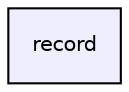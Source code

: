 digraph "record" {
  compound=true
  node [ fontsize="10", fontname="Helvetica"];
  edge [ labelfontsize="10", labelfontname="Helvetica"];
  dir_4e6d7995f04e0fddd7c06a7843ce731f [shape=box, label="record", style="filled", fillcolor="#eeeeff", pencolor="black", URL="dir_4e6d7995f04e0fddd7c06a7843ce731f.html"];
}
